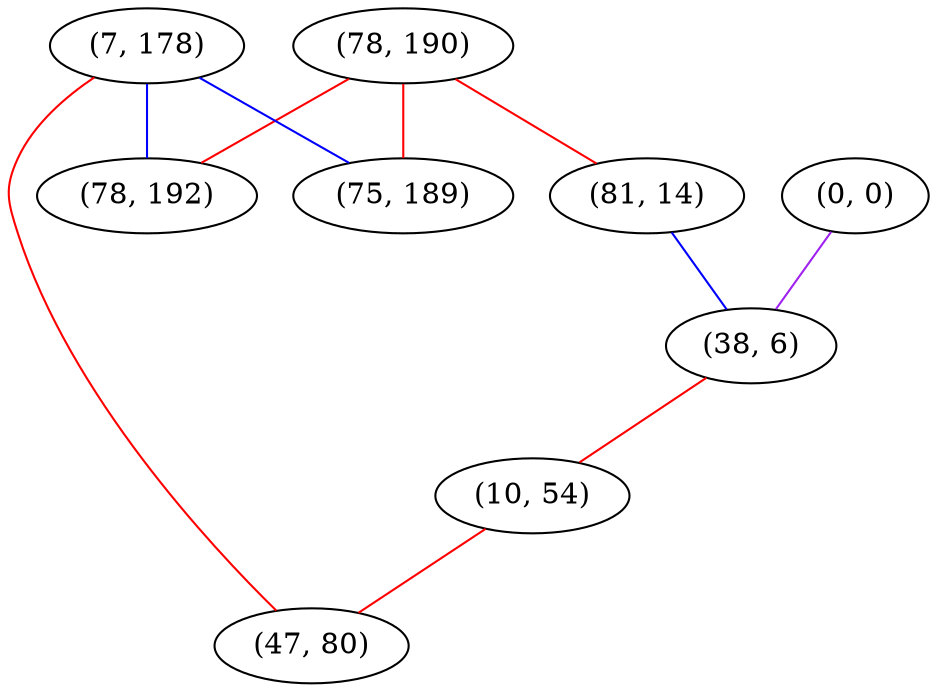 graph "" {
"(0, 0)";
"(78, 190)";
"(81, 14)";
"(38, 6)";
"(7, 178)";
"(75, 189)";
"(78, 192)";
"(10, 54)";
"(47, 80)";
"(0, 0)" -- "(38, 6)"  [color=purple, key=0, weight=4];
"(78, 190)" -- "(81, 14)"  [color=red, key=0, weight=1];
"(78, 190)" -- "(78, 192)"  [color=red, key=0, weight=1];
"(78, 190)" -- "(75, 189)"  [color=red, key=0, weight=1];
"(81, 14)" -- "(38, 6)"  [color=blue, key=0, weight=3];
"(38, 6)" -- "(10, 54)"  [color=red, key=0, weight=1];
"(7, 178)" -- "(47, 80)"  [color=red, key=0, weight=1];
"(7, 178)" -- "(78, 192)"  [color=blue, key=0, weight=3];
"(7, 178)" -- "(75, 189)"  [color=blue, key=0, weight=3];
"(10, 54)" -- "(47, 80)"  [color=red, key=0, weight=1];
}
